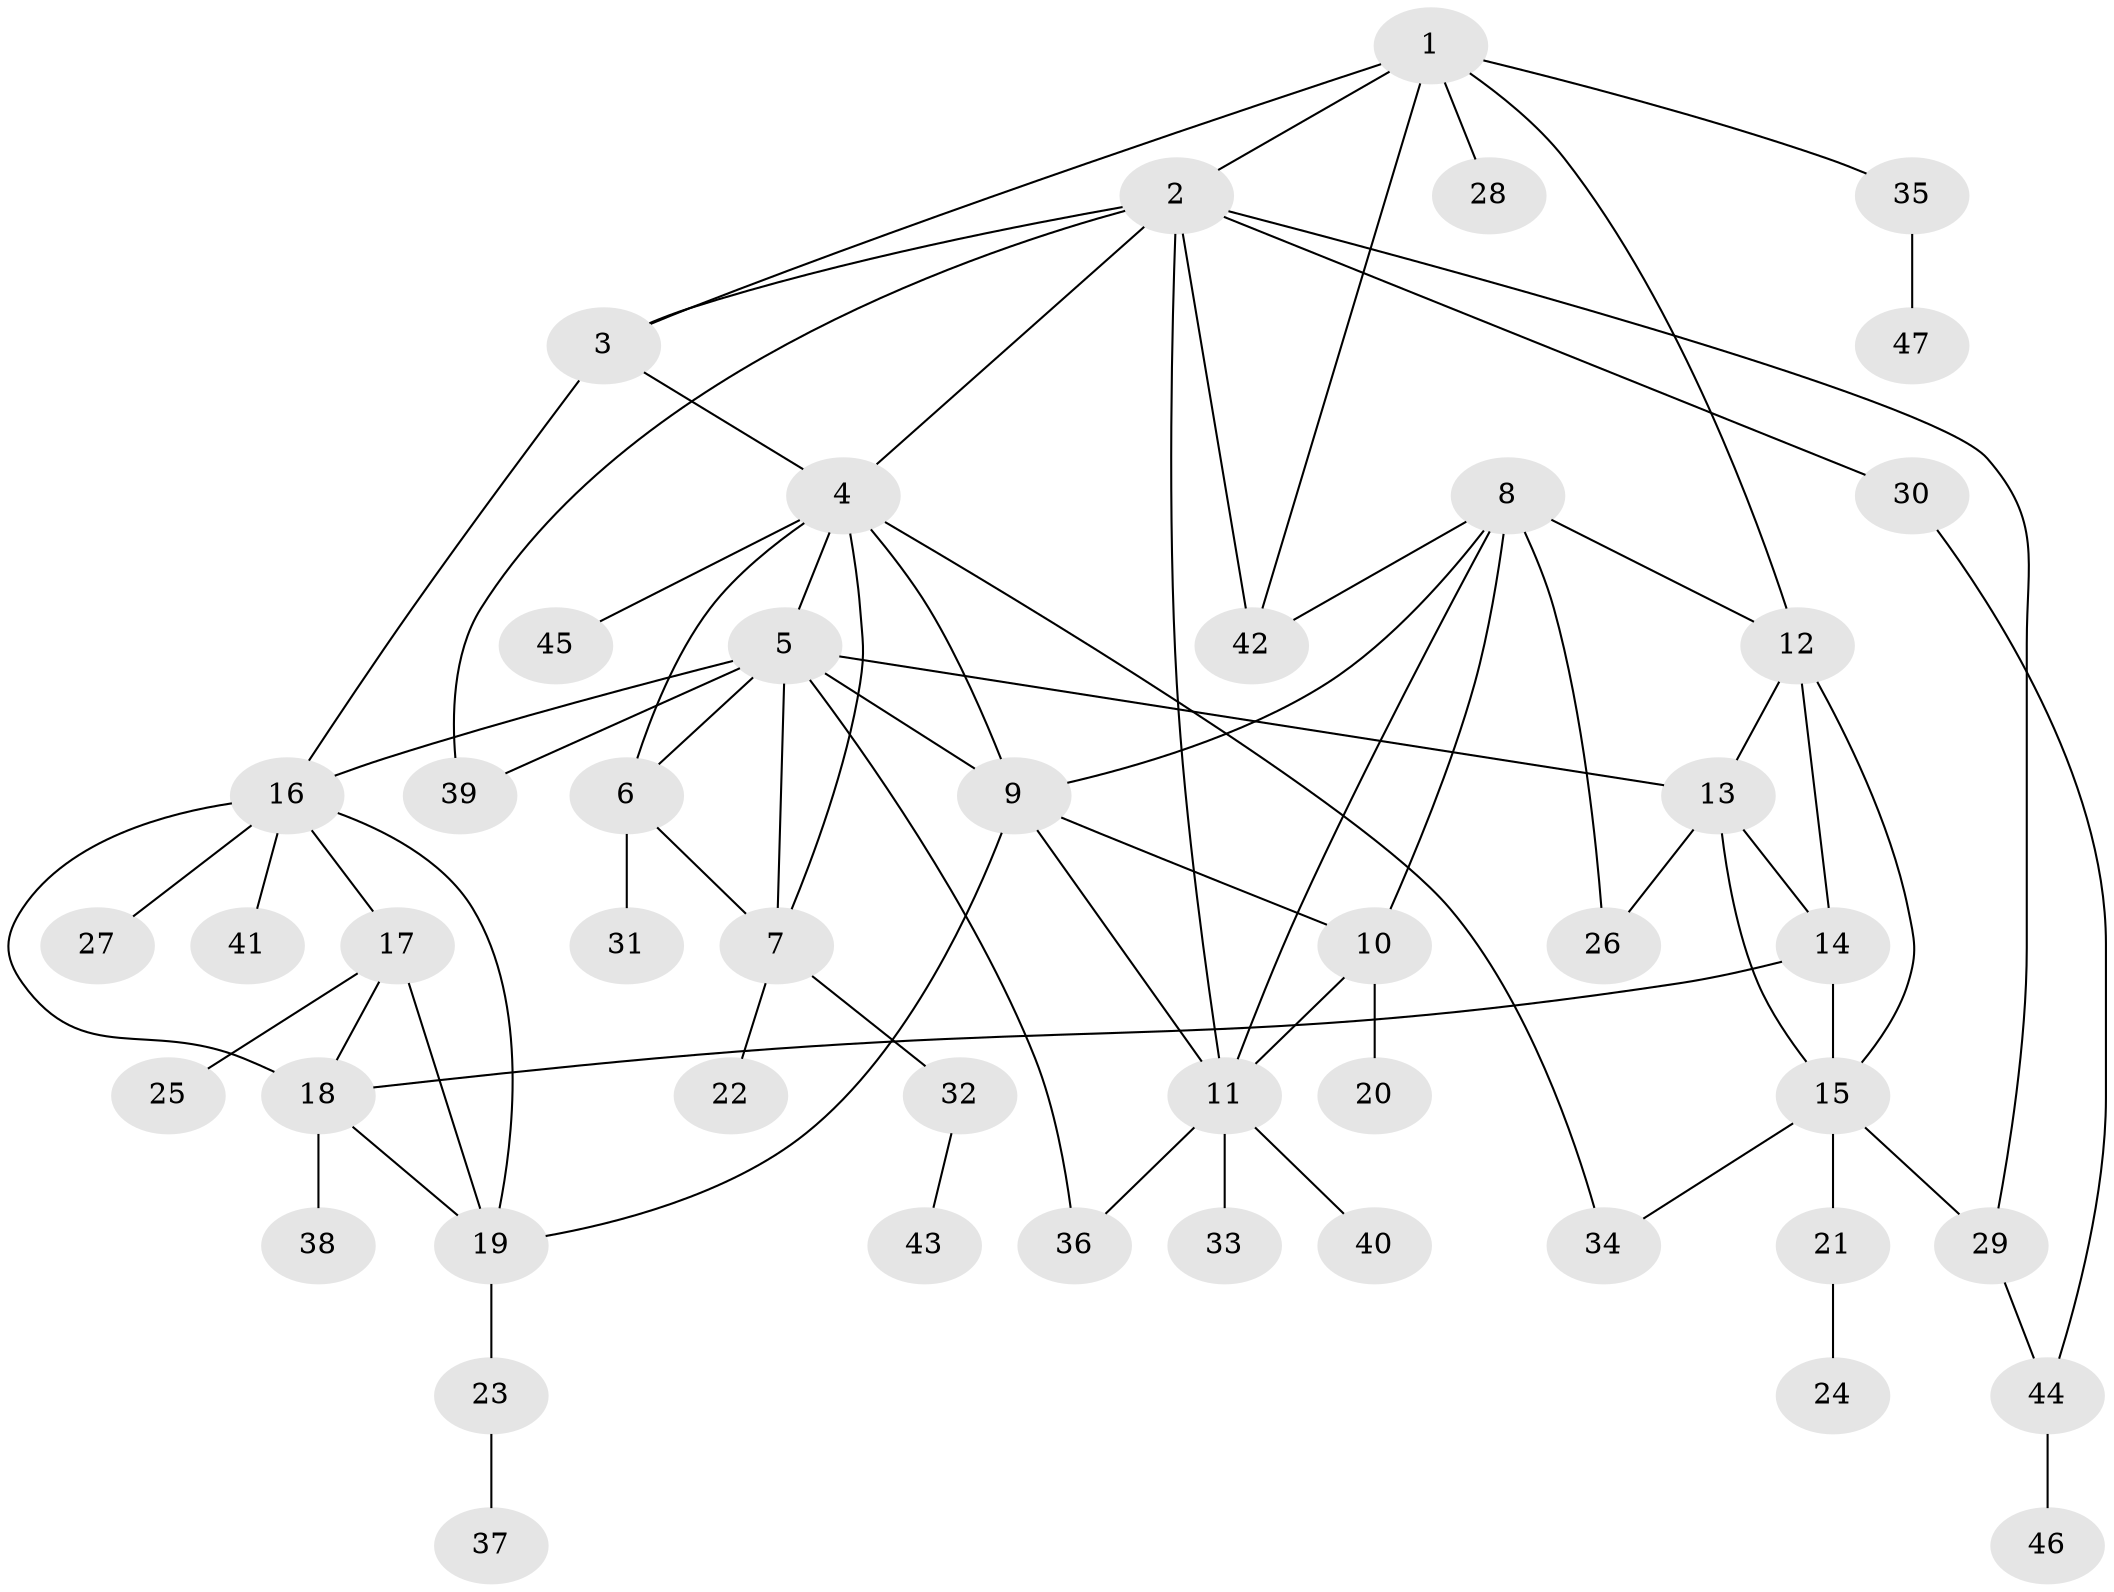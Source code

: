 // original degree distribution, {9: 0.05434782608695652, 7: 0.05434782608695652, 5: 0.05434782608695652, 8: 0.010869565217391304, 6: 0.043478260869565216, 2: 0.17391304347826086, 1: 0.5217391304347826, 4: 0.03260869565217391, 3: 0.05434782608695652}
// Generated by graph-tools (version 1.1) at 2025/37/03/09/25 02:37:33]
// undirected, 47 vertices, 75 edges
graph export_dot {
graph [start="1"]
  node [color=gray90,style=filled];
  1;
  2;
  3;
  4;
  5;
  6;
  7;
  8;
  9;
  10;
  11;
  12;
  13;
  14;
  15;
  16;
  17;
  18;
  19;
  20;
  21;
  22;
  23;
  24;
  25;
  26;
  27;
  28;
  29;
  30;
  31;
  32;
  33;
  34;
  35;
  36;
  37;
  38;
  39;
  40;
  41;
  42;
  43;
  44;
  45;
  46;
  47;
  1 -- 2 [weight=2.0];
  1 -- 3 [weight=1.0];
  1 -- 12 [weight=1.0];
  1 -- 28 [weight=2.0];
  1 -- 35 [weight=1.0];
  1 -- 42 [weight=1.0];
  2 -- 3 [weight=2.0];
  2 -- 4 [weight=1.0];
  2 -- 11 [weight=1.0];
  2 -- 29 [weight=1.0];
  2 -- 30 [weight=1.0];
  2 -- 39 [weight=1.0];
  2 -- 42 [weight=1.0];
  3 -- 4 [weight=1.0];
  3 -- 16 [weight=1.0];
  4 -- 5 [weight=1.0];
  4 -- 6 [weight=1.0];
  4 -- 7 [weight=1.0];
  4 -- 9 [weight=1.0];
  4 -- 34 [weight=1.0];
  4 -- 45 [weight=1.0];
  5 -- 6 [weight=1.0];
  5 -- 7 [weight=1.0];
  5 -- 9 [weight=1.0];
  5 -- 13 [weight=1.0];
  5 -- 16 [weight=1.0];
  5 -- 36 [weight=1.0];
  5 -- 39 [weight=1.0];
  6 -- 7 [weight=1.0];
  6 -- 31 [weight=3.0];
  7 -- 22 [weight=3.0];
  7 -- 32 [weight=1.0];
  8 -- 9 [weight=1.0];
  8 -- 10 [weight=1.0];
  8 -- 11 [weight=1.0];
  8 -- 12 [weight=1.0];
  8 -- 26 [weight=1.0];
  8 -- 42 [weight=1.0];
  9 -- 10 [weight=1.0];
  9 -- 11 [weight=1.0];
  9 -- 19 [weight=1.0];
  10 -- 11 [weight=1.0];
  10 -- 20 [weight=1.0];
  11 -- 33 [weight=1.0];
  11 -- 36 [weight=1.0];
  11 -- 40 [weight=2.0];
  12 -- 13 [weight=1.0];
  12 -- 14 [weight=1.0];
  12 -- 15 [weight=1.0];
  13 -- 14 [weight=1.0];
  13 -- 15 [weight=1.0];
  13 -- 26 [weight=2.0];
  14 -- 15 [weight=1.0];
  14 -- 18 [weight=1.0];
  15 -- 21 [weight=1.0];
  15 -- 29 [weight=1.0];
  15 -- 34 [weight=1.0];
  16 -- 17 [weight=1.0];
  16 -- 18 [weight=1.0];
  16 -- 19 [weight=1.0];
  16 -- 27 [weight=2.0];
  16 -- 41 [weight=1.0];
  17 -- 18 [weight=1.0];
  17 -- 19 [weight=1.0];
  17 -- 25 [weight=1.0];
  18 -- 19 [weight=1.0];
  18 -- 38 [weight=1.0];
  19 -- 23 [weight=1.0];
  21 -- 24 [weight=1.0];
  23 -- 37 [weight=2.0];
  29 -- 44 [weight=1.0];
  30 -- 44 [weight=1.0];
  32 -- 43 [weight=1.0];
  35 -- 47 [weight=1.0];
  44 -- 46 [weight=1.0];
}
